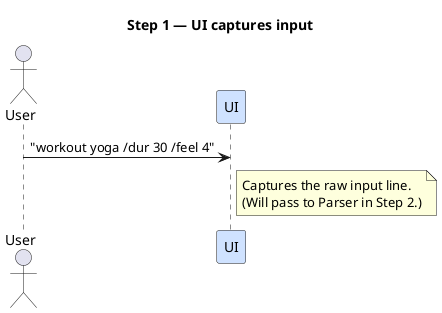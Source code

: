 @startuml
skinparam backgroundColor #FFFFFF
skinparam shadowing false

title Step 1 — UI captures input

actor User
participant "UI" as UI #CFE2FF

User -> UI : "workout yoga /dur 30 /feel 4"
note right of UI
Captures the raw input line.
(Will pass to Parser in Step 2.)
end note

@enduml
